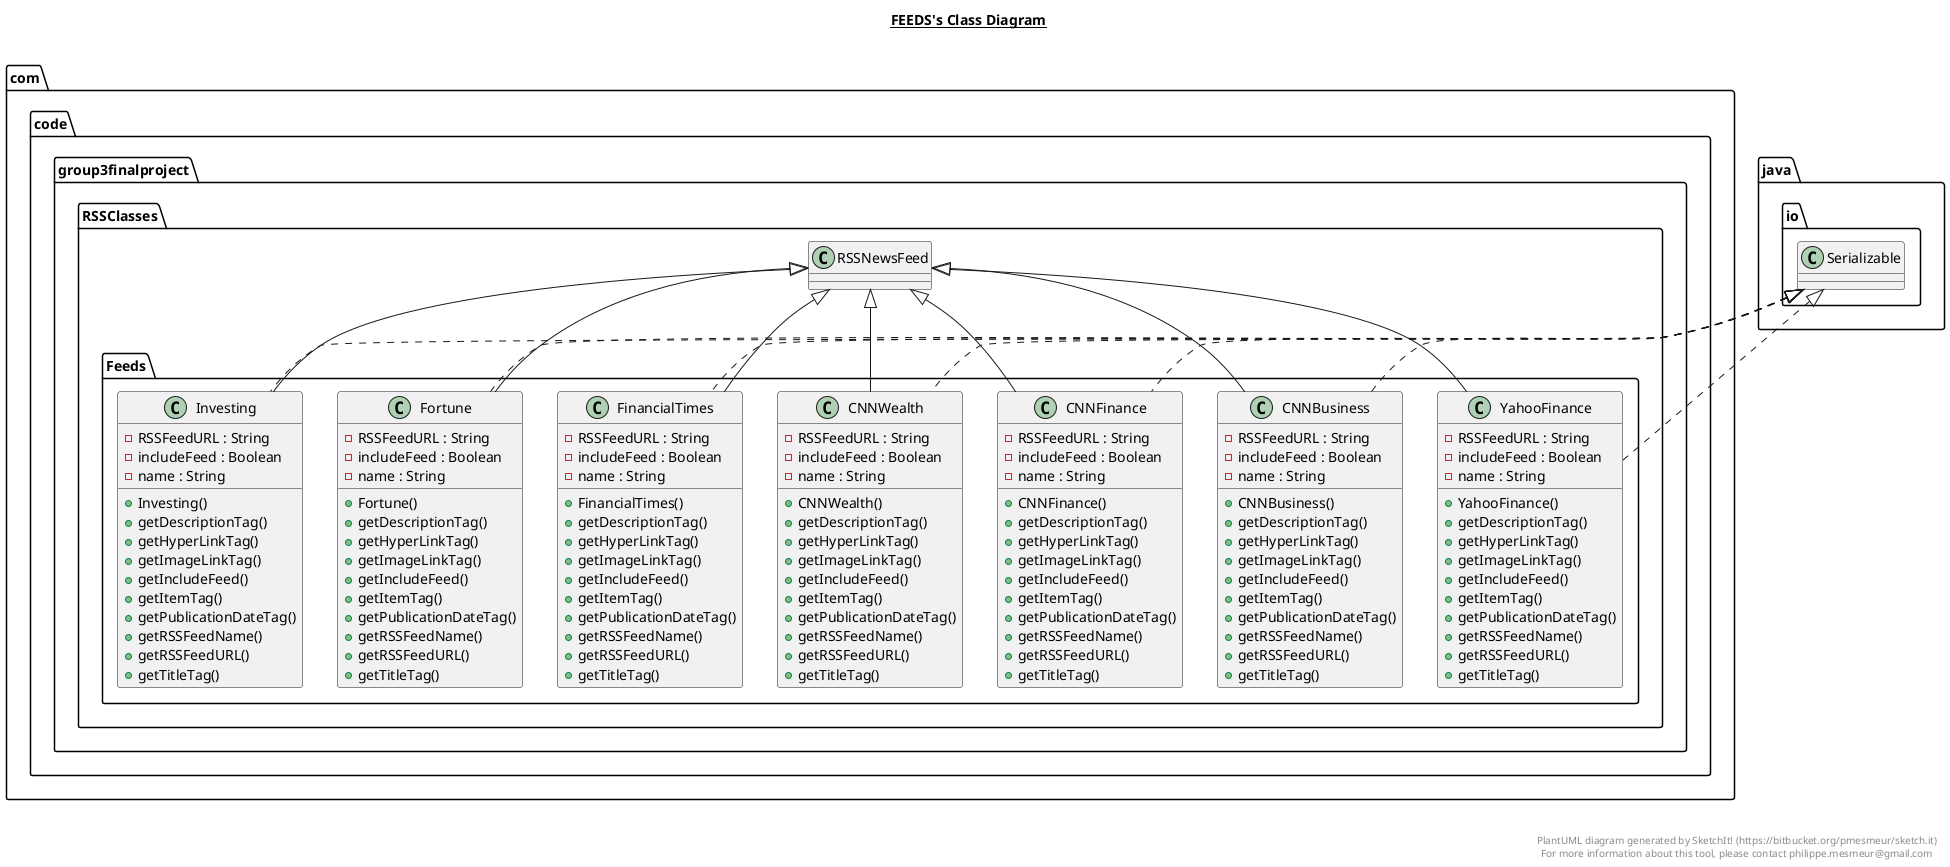 @startuml

title __FEEDS's Class Diagram__\n

  namespace com.code.group3finalproject {
    namespace RSSClasses {
      namespace Feeds {
        class com.code.group3finalproject.RSSClasses.Feeds.CNNBusiness {
            - RSSFeedURL : String
            - includeFeed : Boolean
            - name : String
            + CNNBusiness()
            + getDescriptionTag()
            + getHyperLinkTag()
            + getImageLinkTag()
            + getIncludeFeed()
            + getItemTag()
            + getPublicationDateTag()
            + getRSSFeedName()
            + getRSSFeedURL()
            + getTitleTag()
        }
      }
    }
  }
  

  namespace com.code.group3finalproject {
    namespace RSSClasses {
      namespace Feeds {
        class com.code.group3finalproject.RSSClasses.Feeds.CNNFinance {
            - RSSFeedURL : String
            - includeFeed : Boolean
            - name : String
            + CNNFinance()
            + getDescriptionTag()
            + getHyperLinkTag()
            + getImageLinkTag()
            + getIncludeFeed()
            + getItemTag()
            + getPublicationDateTag()
            + getRSSFeedName()
            + getRSSFeedURL()
            + getTitleTag()
        }
      }
    }
  }
  

  namespace com.code.group3finalproject {
    namespace RSSClasses {
      namespace Feeds {
        class com.code.group3finalproject.RSSClasses.Feeds.CNNWealth {
            - RSSFeedURL : String
            - includeFeed : Boolean
            - name : String
            + CNNWealth()
            + getDescriptionTag()
            + getHyperLinkTag()
            + getImageLinkTag()
            + getIncludeFeed()
            + getItemTag()
            + getPublicationDateTag()
            + getRSSFeedName()
            + getRSSFeedURL()
            + getTitleTag()
        }
      }
    }
  }
  

  namespace com.code.group3finalproject {
    namespace RSSClasses {
      namespace Feeds {
        class com.code.group3finalproject.RSSClasses.Feeds.FinancialTimes {
            - RSSFeedURL : String
            - includeFeed : Boolean
            - name : String
            + FinancialTimes()
            + getDescriptionTag()
            + getHyperLinkTag()
            + getImageLinkTag()
            + getIncludeFeed()
            + getItemTag()
            + getPublicationDateTag()
            + getRSSFeedName()
            + getRSSFeedURL()
            + getTitleTag()
        }
      }
    }
  }
  

  namespace com.code.group3finalproject {
    namespace RSSClasses {
      namespace Feeds {
        class com.code.group3finalproject.RSSClasses.Feeds.Fortune {
            - RSSFeedURL : String
            - includeFeed : Boolean
            - name : String
            + Fortune()
            + getDescriptionTag()
            + getHyperLinkTag()
            + getImageLinkTag()
            + getIncludeFeed()
            + getItemTag()
            + getPublicationDateTag()
            + getRSSFeedName()
            + getRSSFeedURL()
            + getTitleTag()
        }
      }
    }
  }
  

  namespace com.code.group3finalproject {
    namespace RSSClasses {
      namespace Feeds {
        class com.code.group3finalproject.RSSClasses.Feeds.Investing {
            - RSSFeedURL : String
            - includeFeed : Boolean
            - name : String
            + Investing()
            + getDescriptionTag()
            + getHyperLinkTag()
            + getImageLinkTag()
            + getIncludeFeed()
            + getItemTag()
            + getPublicationDateTag()
            + getRSSFeedName()
            + getRSSFeedURL()
            + getTitleTag()
        }
      }
    }
  }
  

  namespace com.code.group3finalproject {
    namespace RSSClasses {
      namespace Feeds {
        class com.code.group3finalproject.RSSClasses.Feeds.YahooFinance {
            - RSSFeedURL : String
            - includeFeed : Boolean
            - name : String
            + YahooFinance()
            + getDescriptionTag()
            + getHyperLinkTag()
            + getImageLinkTag()
            + getIncludeFeed()
            + getItemTag()
            + getPublicationDateTag()
            + getRSSFeedName()
            + getRSSFeedURL()
            + getTitleTag()
        }
      }
    }
  }
  

  com.code.group3finalproject.RSSClasses.Feeds.CNNBusiness .up.|> java.io.Serializable
  com.code.group3finalproject.RSSClasses.Feeds.CNNBusiness -up-|> com.code.group3finalproject.RSSClasses.RSSNewsFeed
  com.code.group3finalproject.RSSClasses.Feeds.CNNFinance .up.|> java.io.Serializable
  com.code.group3finalproject.RSSClasses.Feeds.CNNFinance -up-|> com.code.group3finalproject.RSSClasses.RSSNewsFeed
  com.code.group3finalproject.RSSClasses.Feeds.CNNWealth .up.|> java.io.Serializable
  com.code.group3finalproject.RSSClasses.Feeds.CNNWealth -up-|> com.code.group3finalproject.RSSClasses.RSSNewsFeed
  com.code.group3finalproject.RSSClasses.Feeds.FinancialTimes .up.|> java.io.Serializable
  com.code.group3finalproject.RSSClasses.Feeds.FinancialTimes -up-|> com.code.group3finalproject.RSSClasses.RSSNewsFeed
  com.code.group3finalproject.RSSClasses.Feeds.Fortune .up.|> java.io.Serializable
  com.code.group3finalproject.RSSClasses.Feeds.Fortune -up-|> com.code.group3finalproject.RSSClasses.RSSNewsFeed
  com.code.group3finalproject.RSSClasses.Feeds.Investing .up.|> java.io.Serializable
  com.code.group3finalproject.RSSClasses.Feeds.Investing -up-|> com.code.group3finalproject.RSSClasses.RSSNewsFeed
  com.code.group3finalproject.RSSClasses.Feeds.YahooFinance .up.|> java.io.Serializable
  com.code.group3finalproject.RSSClasses.Feeds.YahooFinance -up-|> com.code.group3finalproject.RSSClasses.RSSNewsFeed


right footer


PlantUML diagram generated by SketchIt! (https://bitbucket.org/pmesmeur/sketch.it)
For more information about this tool, please contact philippe.mesmeur@gmail.com
endfooter

@enduml
